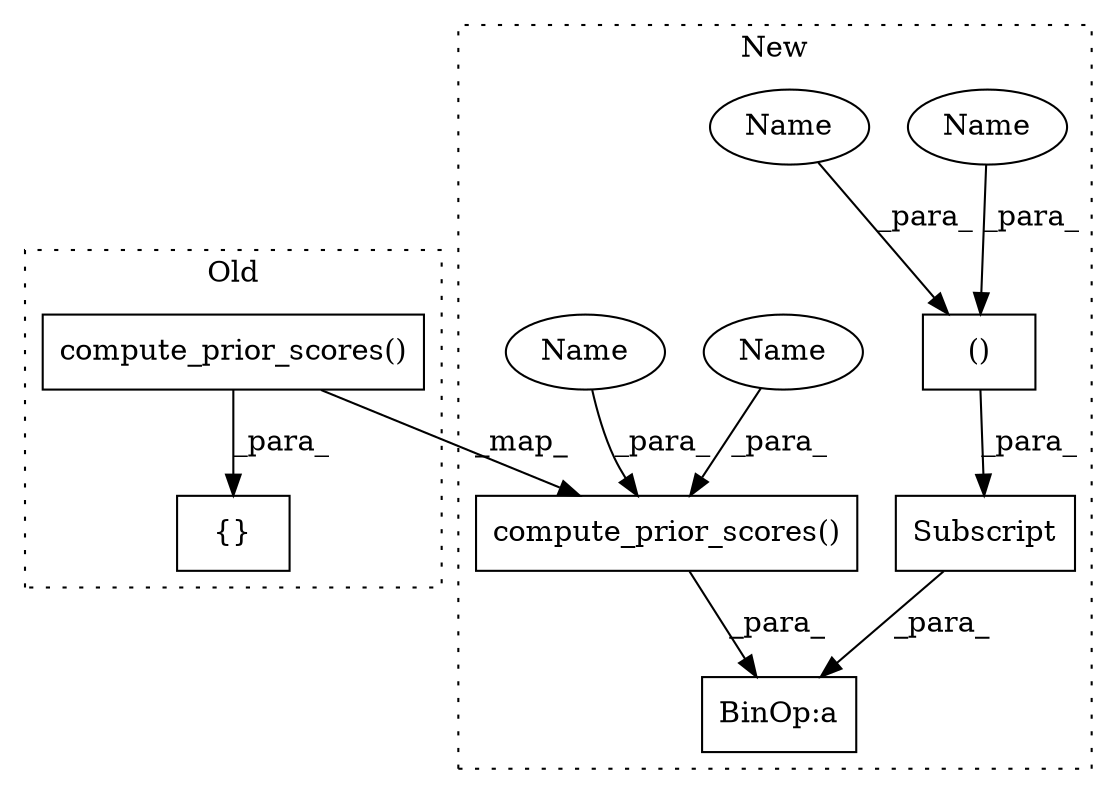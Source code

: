 digraph G {
subgraph cluster0 {
1 [label="compute_prior_scores()" a="75" s="7636,7682" l="26,1" shape="box"];
5 [label="{}" a="59" s="7618,7683" l="18,0" shape="box"];
label = "Old";
style="dotted";
}
subgraph cluster1 {
2 [label="compute_prior_scores()" a="75" s="7829,7875" l="26,1" shape="box"];
3 [label="BinOp:a" a="82" s="7810" l="19" shape="box"];
4 [label="()" a="54" s="7800" l="9" shape="box"];
6 [label="Subscript" a="63" s="7782,0" l="28,0" shape="box"];
7 [label="Name" a="87" s="7799" l="1" shape="ellipse"];
8 [label="Name" a="87" s="7855" l="1" shape="ellipse"];
9 [label="Name" a="87" s="7802" l="1" shape="ellipse"];
10 [label="Name" a="87" s="7858" l="1" shape="ellipse"];
label = "New";
style="dotted";
}
1 -> 2 [label="_map_"];
1 -> 5 [label="_para_"];
2 -> 3 [label="_para_"];
4 -> 6 [label="_para_"];
6 -> 3 [label="_para_"];
7 -> 4 [label="_para_"];
8 -> 2 [label="_para_"];
9 -> 4 [label="_para_"];
10 -> 2 [label="_para_"];
}